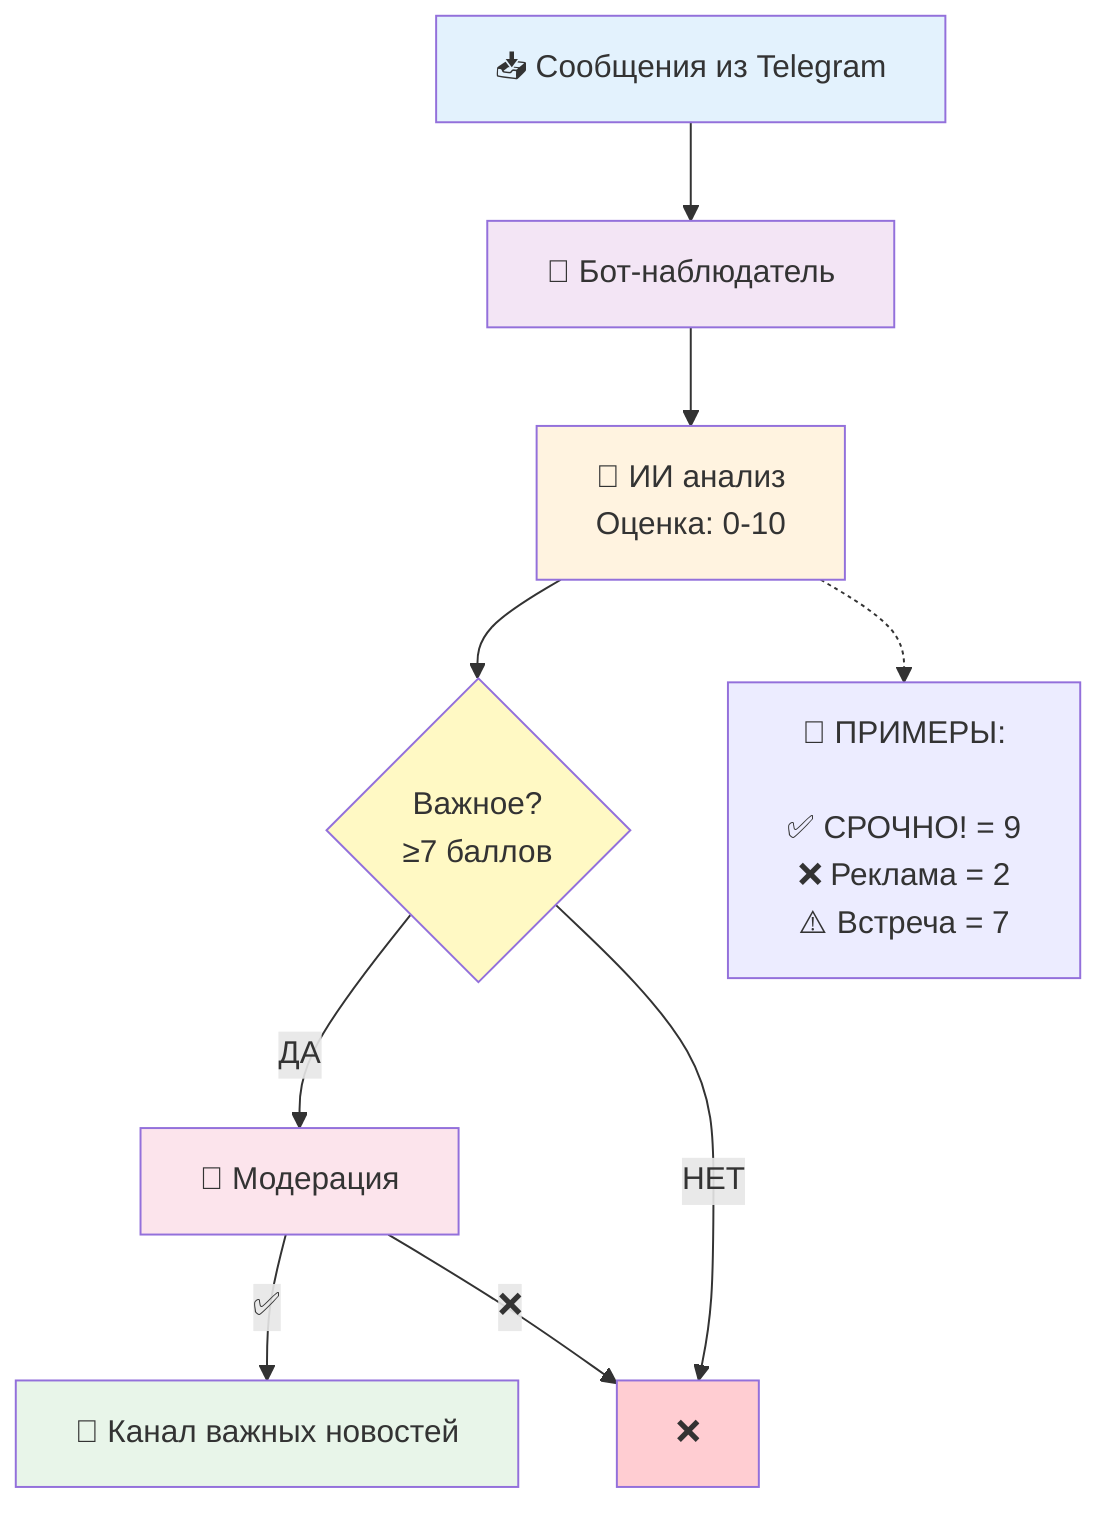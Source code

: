 graph TD
    %% Компактная схема для презентаций
    
    Input[📥 Сообщения из Telegram]
    Bot[🤖 Бот-наблюдатель]
    AI[🧠 ИИ анализ<br/>Оценка: 0-10]
    Filter{Важное?<br/>≥7 баллов}
    Admin[👮 Модерация]
    Channel[📢 Канал важных новостей]
    
    Input --> Bot
    Bot --> AI
    AI --> Filter
    Filter -->|ДА| Admin
    Filter -->|НЕТ| X[❌]
    Admin -->|✅| Channel
    Admin -->|❌| X
    
    %% Примеры справа
    AI -.-> E1[📌 ПРИМЕРЫ:<br/><br/>✅ СРОЧНО! = 9<br/>❌ Реклама = 2<br/>⚠️ Встреча = 7]
    
    style Input fill:#e3f2fd
    style Bot fill:#f3e5f5
    style AI fill:#fff3e0
    style Filter fill:#fff9c4
    style Admin fill:#fce4ec
    style Channel fill:#e8f5e9
    style X fill:#ffcdd2